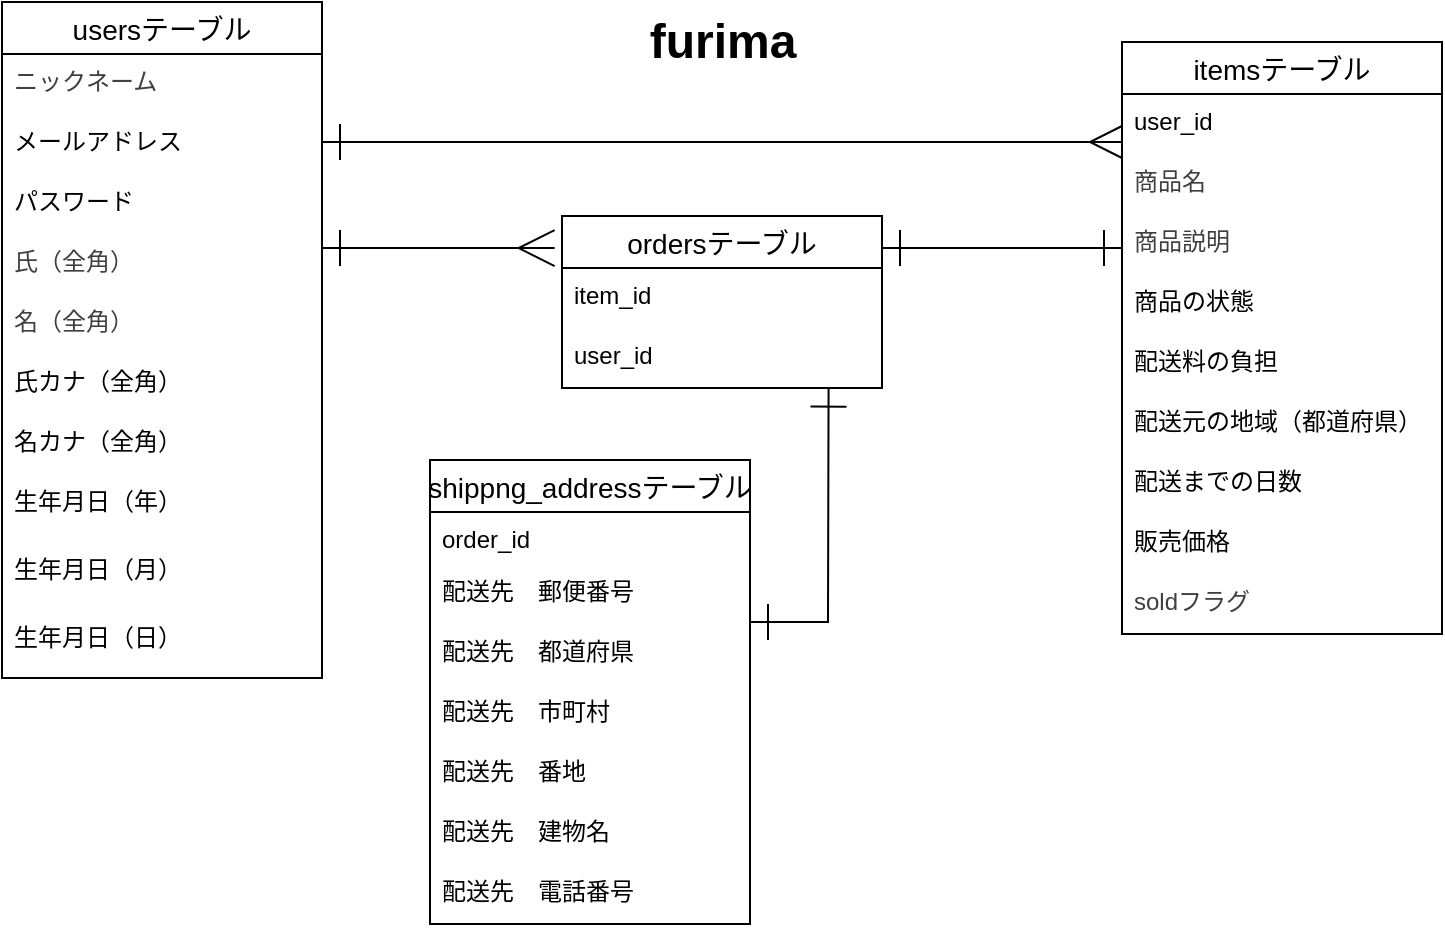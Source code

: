 <mxfile>
    <diagram id="dv9TrjchMobuTLskP7Ag" name="ページ1">
        <mxGraphModel dx="1409" dy="606" grid="1" gridSize="10" guides="1" tooltips="1" connect="0" arrows="1" fold="1" page="1" pageScale="1" pageWidth="827" pageHeight="1169" background="#FFFFFF" math="0" shadow="0">
            <root>
                <mxCell id="0"/>
                <mxCell id="1" parent="0"/>
                <mxCell id="18" value="furima" style="text;strokeColor=none;fillColor=none;html=1;fontSize=24;fontStyle=1;verticalAlign=middle;align=center;" parent="1" vertex="1">
                    <mxGeometry x="350" y="60" width="100" height="40" as="geometry"/>
                </mxCell>
                <mxCell id="19" value="usersテーブル" style="swimlane;fontStyle=0;childLayout=stackLayout;horizontal=1;startSize=26;horizontalStack=0;resizeParent=1;resizeParentMax=0;resizeLast=0;collapsible=1;marginBottom=0;align=center;fontSize=14;" parent="1" vertex="1">
                    <mxGeometry x="40" y="60" width="160" height="338" as="geometry"/>
                </mxCell>
                <mxCell id="20" value="&lt;span style=&quot;color: rgb(63, 63, 63); text-align: center;&quot;&gt;ニックネーム&lt;/span&gt;" style="text;strokeColor=none;fillColor=none;spacingLeft=4;spacingRight=4;overflow=hidden;rotatable=0;points=[[0,0.5],[1,0.5]];portConstraint=eastwest;fontSize=12;whiteSpace=wrap;html=1;" parent="19" vertex="1">
                    <mxGeometry y="26" width="160" height="30" as="geometry"/>
                </mxCell>
                <mxCell id="25" value="&lt;span style=&quot;color: rgb(0, 0, 0);&quot;&gt;メールアドレス&lt;/span&gt;" style="text;strokeColor=none;fillColor=none;spacingLeft=4;spacingRight=4;overflow=hidden;rotatable=0;points=[[0,0.5],[1,0.5]];portConstraint=eastwest;fontSize=12;whiteSpace=wrap;html=1;" parent="19" vertex="1">
                    <mxGeometry y="56" width="160" height="30" as="geometry"/>
                </mxCell>
                <mxCell id="129" value="パスワード" style="text;strokeColor=none;fillColor=none;spacingLeft=4;spacingRight=4;overflow=hidden;rotatable=0;points=[[0,0.5],[1,0.5]];portConstraint=eastwest;fontSize=12;whiteSpace=wrap;html=1;" vertex="1" parent="19">
                    <mxGeometry y="86" width="160" height="30" as="geometry"/>
                </mxCell>
                <mxCell id="22" value="&lt;span style=&quot;color: rgb(63, 63, 63);&quot;&gt;氏（全角）&lt;/span&gt;" style="text;strokeColor=none;fillColor=none;spacingLeft=4;spacingRight=4;overflow=hidden;rotatable=0;points=[[0,0.5],[1,0.5]];portConstraint=eastwest;fontSize=12;whiteSpace=wrap;html=1;" parent="19" vertex="1">
                    <mxGeometry y="116" width="160" height="30" as="geometry"/>
                </mxCell>
                <mxCell id="126" value="&lt;span style=&quot;color: rgb(63, 63, 63);&quot;&gt;名（全角）&lt;/span&gt;" style="text;strokeColor=none;fillColor=none;spacingLeft=4;spacingRight=4;overflow=hidden;rotatable=0;points=[[0,0.5],[1,0.5]];portConstraint=eastwest;fontSize=12;whiteSpace=wrap;html=1;" vertex="1" parent="19">
                    <mxGeometry y="146" width="160" height="30" as="geometry"/>
                </mxCell>
                <mxCell id="29" value="氏カナ（全角）" style="text;strokeColor=none;fillColor=none;spacingLeft=4;spacingRight=4;overflow=hidden;rotatable=0;points=[[0,0.5],[1,0.5]];portConstraint=eastwest;fontSize=12;whiteSpace=wrap;html=1;" parent="19" vertex="1">
                    <mxGeometry y="176" width="160" height="30" as="geometry"/>
                </mxCell>
                <mxCell id="122" value="名カナ（全角）" style="text;strokeColor=none;fillColor=none;spacingLeft=4;spacingRight=4;overflow=hidden;rotatable=0;points=[[0,0.5],[1,0.5]];portConstraint=eastwest;fontSize=12;whiteSpace=wrap;html=1;" vertex="1" parent="19">
                    <mxGeometry y="206" width="160" height="30" as="geometry"/>
                </mxCell>
                <mxCell id="127" value="生年月日（年）" style="text;strokeColor=none;fillColor=none;spacingLeft=4;spacingRight=4;overflow=hidden;rotatable=0;points=[[0,0.5],[1,0.5]];portConstraint=eastwest;fontSize=12;whiteSpace=wrap;html=1;" vertex="1" parent="19">
                    <mxGeometry y="236" width="160" height="34" as="geometry"/>
                </mxCell>
                <mxCell id="128" value="生年月日（月）" style="text;strokeColor=none;fillColor=none;spacingLeft=4;spacingRight=4;overflow=hidden;rotatable=0;points=[[0,0.5],[1,0.5]];portConstraint=eastwest;fontSize=12;whiteSpace=wrap;html=1;" vertex="1" parent="19">
                    <mxGeometry y="270" width="160" height="34" as="geometry"/>
                </mxCell>
                <mxCell id="27" value="生年月日（日）" style="text;strokeColor=none;fillColor=none;spacingLeft=4;spacingRight=4;overflow=hidden;rotatable=0;points=[[0,0.5],[1,0.5]];portConstraint=eastwest;fontSize=12;whiteSpace=wrap;html=1;" parent="19" vertex="1">
                    <mxGeometry y="304" width="160" height="34" as="geometry"/>
                </mxCell>
                <mxCell id="30" value="itemsテーブル" style="swimlane;fontStyle=0;childLayout=stackLayout;horizontal=1;startSize=26;horizontalStack=0;resizeParent=1;resizeParentMax=0;resizeLast=0;collapsible=1;marginBottom=0;align=center;fontSize=14;" parent="1" vertex="1">
                    <mxGeometry x="600" y="80" width="160" height="296" as="geometry"/>
                </mxCell>
                <mxCell id="93" value="user_id" style="text;strokeColor=none;fillColor=none;spacingLeft=4;spacingRight=4;overflow=hidden;rotatable=0;points=[[0,0.5],[1,0.5]];portConstraint=eastwest;fontSize=12;whiteSpace=wrap;html=1;" parent="30" vertex="1">
                    <mxGeometry y="26" width="160" height="30" as="geometry"/>
                </mxCell>
                <mxCell id="32" value="&lt;span style=&quot;color: rgb(63, 63, 63); text-align: center;&quot;&gt;商品名&lt;/span&gt;" style="text;strokeColor=none;fillColor=none;spacingLeft=4;spacingRight=4;overflow=hidden;rotatable=0;points=[[0,0.5],[1,0.5]];portConstraint=eastwest;fontSize=12;whiteSpace=wrap;html=1;" parent="30" vertex="1">
                    <mxGeometry y="56" width="160" height="30" as="geometry"/>
                </mxCell>
                <mxCell id="103" value="&lt;span style=&quot;color: rgb(63, 63, 63); text-align: center;&quot;&gt;商品説明&lt;/span&gt;" style="text;strokeColor=none;fillColor=none;spacingLeft=4;spacingRight=4;overflow=hidden;rotatable=0;points=[[0,0.5],[1,0.5]];portConstraint=eastwest;fontSize=12;whiteSpace=wrap;html=1;" parent="30" vertex="1">
                    <mxGeometry y="86" width="160" height="30" as="geometry"/>
                </mxCell>
                <mxCell id="37" value="商品の状態" style="text;strokeColor=none;fillColor=none;spacingLeft=4;spacingRight=4;overflow=hidden;rotatable=0;points=[[0,0.5],[1,0.5]];portConstraint=eastwest;fontSize=12;whiteSpace=wrap;html=1;" parent="30" vertex="1">
                    <mxGeometry y="116" width="160" height="30" as="geometry"/>
                </mxCell>
                <mxCell id="36" value="配送料の負担" style="text;strokeColor=none;fillColor=none;spacingLeft=4;spacingRight=4;overflow=hidden;rotatable=0;points=[[0,0.5],[1,0.5]];portConstraint=eastwest;fontSize=12;whiteSpace=wrap;html=1;" parent="30" vertex="1">
                    <mxGeometry y="146" width="160" height="30" as="geometry"/>
                </mxCell>
                <mxCell id="35" value="配送元の地域（都道府県）" style="text;strokeColor=none;fillColor=none;spacingLeft=4;spacingRight=4;overflow=hidden;rotatable=0;points=[[0,0.5],[1,0.5]];portConstraint=eastwest;fontSize=12;whiteSpace=wrap;html=1;" parent="30" vertex="1">
                    <mxGeometry y="176" width="160" height="30" as="geometry"/>
                </mxCell>
                <mxCell id="40" value="配送までの日数" style="text;strokeColor=none;fillColor=none;spacingLeft=4;spacingRight=4;overflow=hidden;rotatable=0;points=[[0,0.5],[1,0.5]];portConstraint=eastwest;fontSize=12;whiteSpace=wrap;html=1;" parent="30" vertex="1">
                    <mxGeometry y="206" width="160" height="30" as="geometry"/>
                </mxCell>
                <mxCell id="39" value="販売価格" style="text;strokeColor=none;fillColor=none;spacingLeft=4;spacingRight=4;overflow=hidden;rotatable=0;points=[[0,0.5],[1,0.5]];portConstraint=eastwest;fontSize=12;whiteSpace=wrap;html=1;" parent="30" vertex="1">
                    <mxGeometry y="236" width="160" height="30" as="geometry"/>
                </mxCell>
                <mxCell id="33" value="&lt;span style=&quot;color: rgb(63, 63, 63); text-align: center;&quot;&gt;soldフラグ&lt;/span&gt;" style="text;strokeColor=none;fillColor=none;spacingLeft=4;spacingRight=4;overflow=hidden;rotatable=0;points=[[0,0.5],[1,0.5]];portConstraint=eastwest;fontSize=12;whiteSpace=wrap;html=1;" parent="30" vertex="1">
                    <mxGeometry y="266" width="160" height="30" as="geometry"/>
                </mxCell>
                <mxCell id="41" value="ordersテーブル" style="swimlane;fontStyle=0;childLayout=stackLayout;horizontal=1;startSize=26;horizontalStack=0;resizeParent=1;resizeParentMax=0;resizeLast=0;collapsible=1;marginBottom=0;align=center;fontSize=14;" parent="1" vertex="1">
                    <mxGeometry x="320" y="167" width="160" height="86" as="geometry"/>
                </mxCell>
                <mxCell id="94" value="item_id" style="text;strokeColor=none;fillColor=none;spacingLeft=4;spacingRight=4;overflow=hidden;rotatable=0;points=[[0,0.5],[1,0.5]];portConstraint=eastwest;fontSize=12;whiteSpace=wrap;html=1;" parent="41" vertex="1">
                    <mxGeometry y="26" width="160" height="30" as="geometry"/>
                </mxCell>
                <mxCell id="130" value="user_id" style="text;strokeColor=none;fillColor=none;spacingLeft=4;spacingRight=4;overflow=hidden;rotatable=0;points=[[0,0.5],[1,0.5]];portConstraint=eastwest;fontSize=12;whiteSpace=wrap;html=1;" vertex="1" parent="41">
                    <mxGeometry y="56" width="160" height="30" as="geometry"/>
                </mxCell>
                <mxCell id="102" style="edgeStyle=none;html=1;entryX=0.004;entryY=0.267;entryDx=0;entryDy=0;entryPerimeter=0;startArrow=ERone;startFill=0;endArrow=ERmany;endFill=0;jumpSize=12;strokeWidth=1;targetPerimeterSpacing=4;sourcePerimeterSpacing=4;endSize=14;startSize=16;flowAnimation=0;" parent="1" edge="1">
                    <mxGeometry relative="1" as="geometry">
                        <mxPoint x="200" y="130" as="sourcePoint"/>
                        <mxPoint x="600.0" y="130" as="targetPoint"/>
                    </mxGeometry>
                </mxCell>
                <mxCell id="110" value="" style="endArrow=ERone;html=1;rounded=1;strokeColor=default;strokeWidth=1;align=center;verticalAlign=middle;fontFamily=Helvetica;fontSize=11;fontColor=default;labelBackgroundColor=default;edgeStyle=none;jumpSize=12;startSize=16;endSize=16;flowAnimation=0;sourcePerimeterSpacing=4;targetPerimeterSpacing=4;endFill=0;startArrow=ERone;startFill=0;" parent="1" edge="1">
                    <mxGeometry width="50" height="50" relative="1" as="geometry">
                        <mxPoint x="480" y="183" as="sourcePoint"/>
                        <mxPoint x="600" y="183" as="targetPoint"/>
                        <Array as="points"/>
                    </mxGeometry>
                </mxCell>
                <mxCell id="111" value="" style="endArrow=ERone;html=1;rounded=0;strokeColor=default;strokeWidth=1;align=center;verticalAlign=middle;fontFamily=Helvetica;fontSize=11;fontColor=default;labelBackgroundColor=default;edgeStyle=none;jumpSize=12;startSize=16;endSize=16;flowAnimation=0;sourcePerimeterSpacing=4;targetPerimeterSpacing=4;exitX=-0.023;exitY=0.121;exitDx=0;exitDy=0;endFill=0;startArrow=ERmany;startFill=0;curved=0;exitPerimeter=0;" parent="1" edge="1">
                    <mxGeometry width="50" height="50" relative="1" as="geometry">
                        <mxPoint x="316.32" y="183.036" as="sourcePoint"/>
                        <mxPoint x="200" y="183" as="targetPoint"/>
                        <Array as="points"/>
                    </mxGeometry>
                </mxCell>
                <mxCell id="112" value="shippng_addressテーブル" style="swimlane;fontStyle=0;childLayout=stackLayout;horizontal=1;startSize=26;horizontalStack=0;resizeParent=1;resizeParentMax=0;resizeLast=0;collapsible=1;marginBottom=0;align=center;fontSize=14;" vertex="1" parent="1">
                    <mxGeometry x="254" y="289" width="160" height="232" as="geometry"/>
                </mxCell>
                <mxCell id="113" value="order_id" style="text;strokeColor=none;fillColor=none;spacingLeft=4;spacingRight=4;overflow=hidden;rotatable=0;points=[[0,0.5],[1,0.5]];portConstraint=eastwest;fontSize=12;whiteSpace=wrap;html=1;" vertex="1" parent="112">
                    <mxGeometry y="26" width="160" height="26" as="geometry"/>
                </mxCell>
                <mxCell id="116" value="配送先　郵便番号&lt;div&gt;&lt;br&gt;&lt;/div&gt;" style="text;strokeColor=none;fillColor=none;spacingLeft=4;spacingRight=4;overflow=hidden;rotatable=0;points=[[0,0.5],[1,0.5]];portConstraint=eastwest;fontSize=12;whiteSpace=wrap;html=1;" vertex="1" parent="112">
                    <mxGeometry y="52" width="160" height="30" as="geometry"/>
                </mxCell>
                <mxCell id="117" value="配送先　都道府県" style="text;strokeColor=none;fillColor=none;spacingLeft=4;spacingRight=4;overflow=hidden;rotatable=0;points=[[0,0.5],[1,0.5]];portConstraint=eastwest;fontSize=12;whiteSpace=wrap;html=1;" vertex="1" parent="112">
                    <mxGeometry y="82" width="160" height="30" as="geometry"/>
                </mxCell>
                <mxCell id="118" value="配送先　市町村" style="text;strokeColor=none;fillColor=none;spacingLeft=4;spacingRight=4;overflow=hidden;rotatable=0;points=[[0,0.5],[1,0.5]];portConstraint=eastwest;fontSize=12;whiteSpace=wrap;html=1;" vertex="1" parent="112">
                    <mxGeometry y="112" width="160" height="30" as="geometry"/>
                </mxCell>
                <mxCell id="119" value="配送先　番地" style="text;strokeColor=none;fillColor=none;spacingLeft=4;spacingRight=4;overflow=hidden;rotatable=0;points=[[0,0.5],[1,0.5]];portConstraint=eastwest;fontSize=12;whiteSpace=wrap;html=1;" vertex="1" parent="112">
                    <mxGeometry y="142" width="160" height="30" as="geometry"/>
                </mxCell>
                <mxCell id="120" value="配送先　建物名" style="text;strokeColor=none;fillColor=none;spacingLeft=4;spacingRight=4;overflow=hidden;rotatable=0;points=[[0,0.5],[1,0.5]];portConstraint=eastwest;fontSize=12;whiteSpace=wrap;html=1;" vertex="1" parent="112">
                    <mxGeometry y="172" width="160" height="30" as="geometry"/>
                </mxCell>
                <mxCell id="121" value="配送先　電話番号" style="text;strokeColor=none;fillColor=none;spacingLeft=4;spacingRight=4;overflow=hidden;rotatable=0;points=[[0,0.5],[1,0.5]];portConstraint=eastwest;fontSize=12;whiteSpace=wrap;html=1;" vertex="1" parent="112">
                    <mxGeometry y="202" width="160" height="30" as="geometry"/>
                </mxCell>
                <mxCell id="123" value="" style="endArrow=ERone;html=1;rounded=0;strokeColor=default;strokeWidth=1;align=center;verticalAlign=middle;fontFamily=Helvetica;fontSize=11;fontColor=default;labelBackgroundColor=default;edgeStyle=none;jumpSize=12;startSize=16;endSize=16;flowAnimation=0;sourcePerimeterSpacing=4;targetPerimeterSpacing=4;endFill=0;startArrow=ERone;startFill=0;entryX=0.833;entryY=1.011;entryDx=0;entryDy=0;entryPerimeter=0;curved=0;" edge="1" parent="1">
                    <mxGeometry width="50" height="50" relative="1" as="geometry">
                        <mxPoint x="414" y="370" as="sourcePoint"/>
                        <mxPoint x="453.28" y="253.33" as="targetPoint"/>
                        <Array as="points">
                            <mxPoint x="453" y="370"/>
                        </Array>
                    </mxGeometry>
                </mxCell>
            </root>
        </mxGraphModel>
    </diagram>
</mxfile>